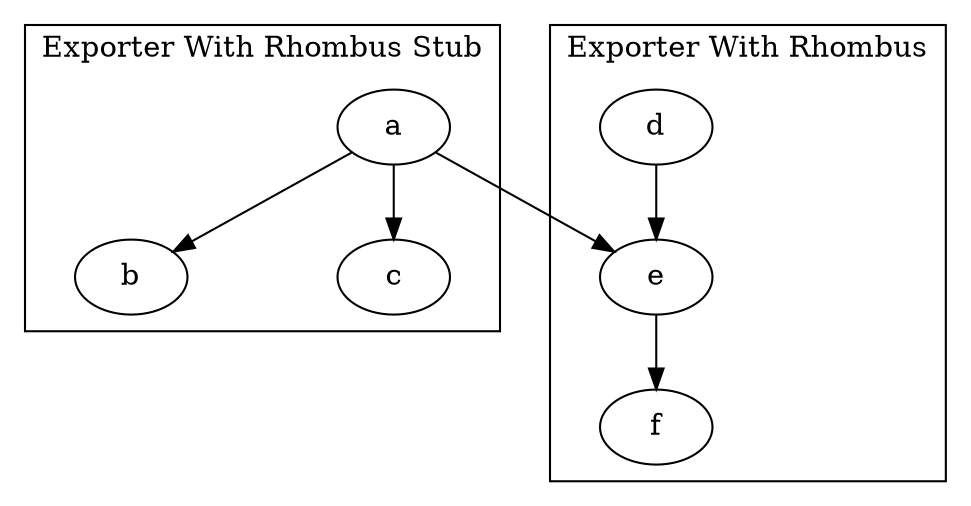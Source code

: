 digraph G {
    compound=true;
    nodesep=1.0;
    
    subgraph Cluster_A {
        label="Exporter With Rhombus Stub";
        a -> b; a -> c;
    }
    
    subgraph Cluster_B {
        label="Exporter With Rhombus";
        d -> e;  e -> f;
    }

    a -> e [ ltail=cluster_A, lhead=cluster_B ];
}
